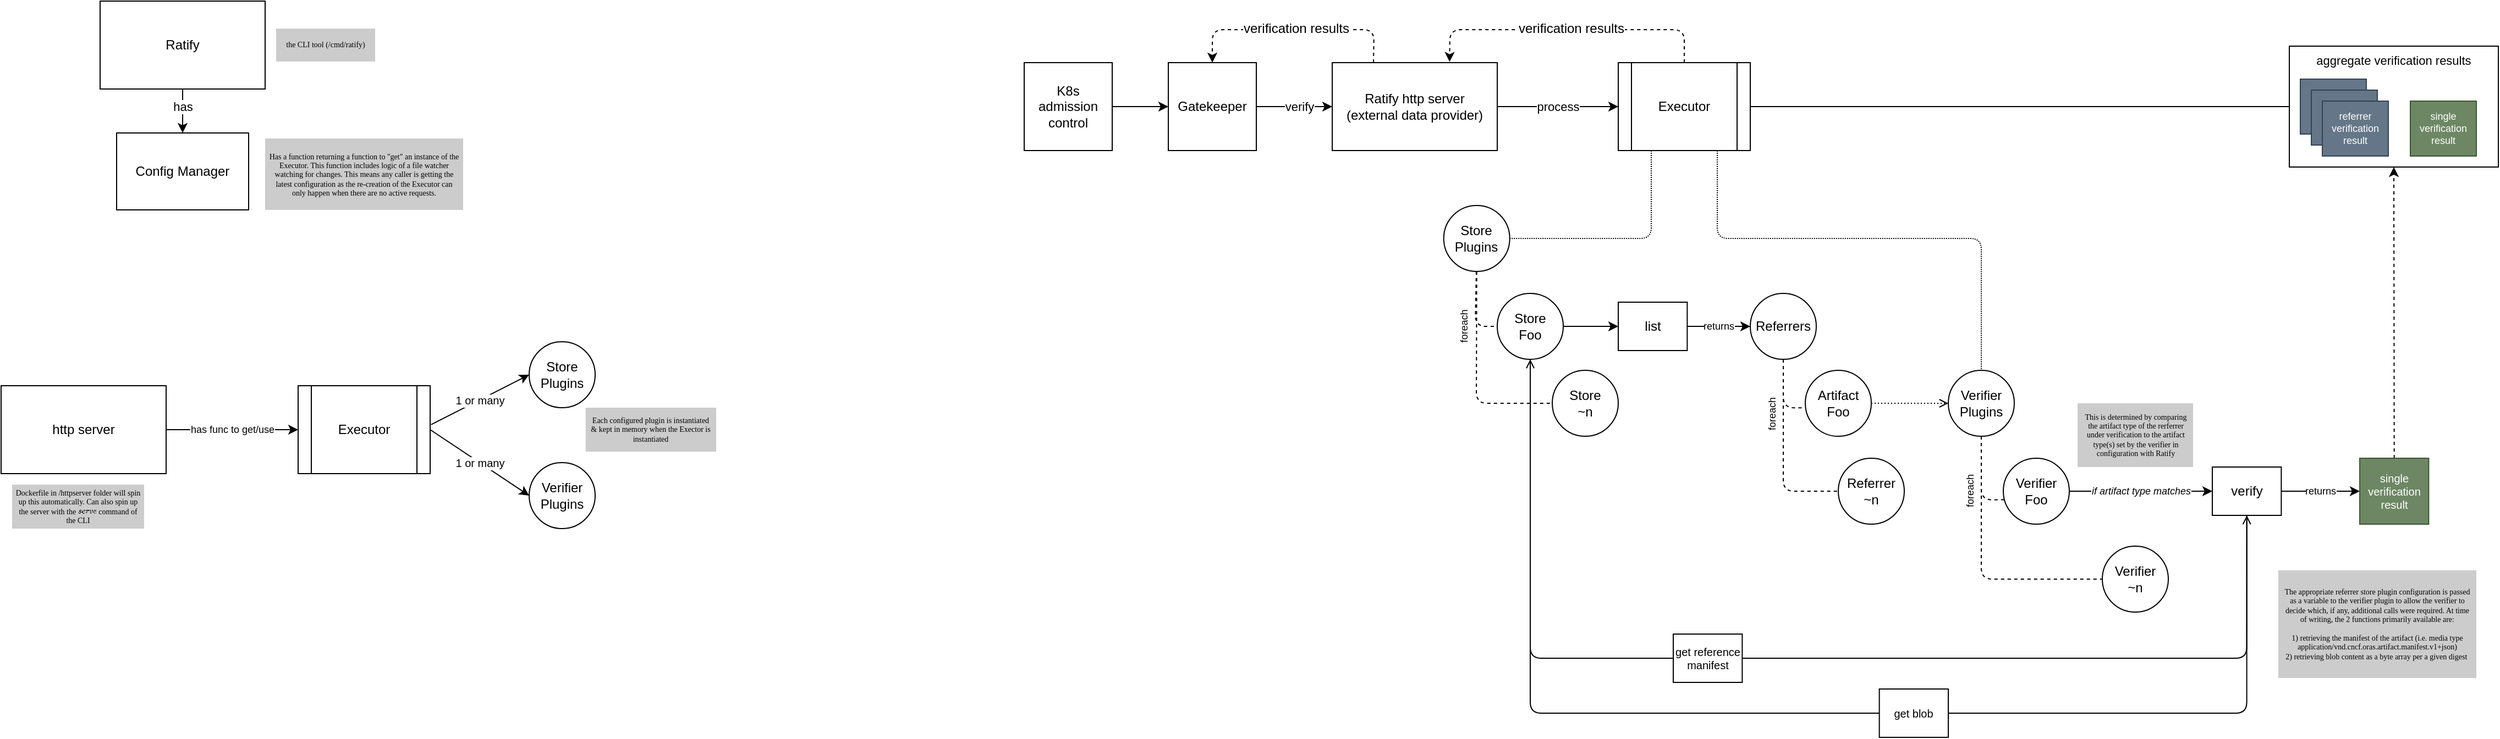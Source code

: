 <mxfile>
    <diagram name="Current Flow" id="1Wpi6qR0D6YPLcfT4EhB">
        <mxGraphModel dx="3149" dy="2330" grid="1" gridSize="10" guides="1" tooltips="1" connect="1" arrows="1" fold="1" page="1" pageScale="1" pageWidth="850" pageHeight="1100" math="0" shadow="0">
            <root>
                <mxCell id="5IHiWdL4DNSUY4kY-Aio-0"/>
                <mxCell id="5IHiWdL4DNSUY4kY-Aio-1" parent="5IHiWdL4DNSUY4kY-Aio-0"/>
                <mxCell id="5IHiWdL4DNSUY4kY-Aio-2" style="edgeStyle=none;html=1;entryX=0;entryY=0.5;entryDx=0;entryDy=0;" parent="5IHiWdL4DNSUY4kY-Aio-1" source="5IHiWdL4DNSUY4kY-Aio-3" target="5IHiWdL4DNSUY4kY-Aio-6" edge="1">
                    <mxGeometry relative="1" as="geometry"/>
                </mxCell>
                <mxCell id="5IHiWdL4DNSUY4kY-Aio-3" value="K8s&lt;br&gt;admission&lt;br&gt;control" style="whiteSpace=wrap;html=1;aspect=fixed;" parent="5IHiWdL4DNSUY4kY-Aio-1" vertex="1">
                    <mxGeometry x="110" y="-1024" width="80" height="80" as="geometry"/>
                </mxCell>
                <mxCell id="5IHiWdL4DNSUY4kY-Aio-4" value="" style="edgeStyle=none;html=1;" parent="5IHiWdL4DNSUY4kY-Aio-1" source="5IHiWdL4DNSUY4kY-Aio-6" target="5IHiWdL4DNSUY4kY-Aio-10" edge="1">
                    <mxGeometry relative="1" as="geometry"/>
                </mxCell>
                <mxCell id="5IHiWdL4DNSUY4kY-Aio-5" value="verify" style="edgeLabel;html=1;align=center;verticalAlign=middle;resizable=0;points=[];" parent="5IHiWdL4DNSUY4kY-Aio-4" vertex="1" connectable="0">
                    <mxGeometry x="-0.171" relative="1" as="geometry">
                        <mxPoint x="10" as="offset"/>
                    </mxGeometry>
                </mxCell>
                <mxCell id="5IHiWdL4DNSUY4kY-Aio-6" value="Gatekeeper" style="whiteSpace=wrap;html=1;aspect=fixed;" parent="5IHiWdL4DNSUY4kY-Aio-1" vertex="1">
                    <mxGeometry x="241" y="-1024" width="80" height="80" as="geometry"/>
                </mxCell>
                <mxCell id="5IHiWdL4DNSUY4kY-Aio-7" value="process" style="edgeStyle=none;html=1;entryX=0;entryY=0.5;entryDx=0;entryDy=0;" parent="5IHiWdL4DNSUY4kY-Aio-1" source="5IHiWdL4DNSUY4kY-Aio-10" target="5IHiWdL4DNSUY4kY-Aio-41" edge="1">
                    <mxGeometry relative="1" as="geometry">
                        <mxPoint x="660" y="-684" as="targetPoint"/>
                    </mxGeometry>
                </mxCell>
                <mxCell id="5IHiWdL4DNSUY4kY-Aio-10" value="&lt;span&gt;Ratify http server&lt;/span&gt;&lt;br&gt;&lt;span&gt;(external data provider)&lt;/span&gt;" style="rounded=0;whiteSpace=wrap;html=1;" parent="5IHiWdL4DNSUY4kY-Aio-1" vertex="1">
                    <mxGeometry x="390" y="-1024" width="150" height="80" as="geometry"/>
                </mxCell>
                <mxCell id="5IHiWdL4DNSUY4kY-Aio-94" style="edgeStyle=none;rounded=1;html=1;fontSize=9;endArrow=classic;endFill=1;" parent="5IHiWdL4DNSUY4kY-Aio-1" source="5IHiWdL4DNSUY4kY-Aio-17" target="5IHiWdL4DNSUY4kY-Aio-93" edge="1">
                    <mxGeometry relative="1" as="geometry"/>
                </mxCell>
                <mxCell id="5IHiWdL4DNSUY4kY-Aio-17" value="Store&lt;br&gt;Foo" style="ellipse;whiteSpace=wrap;html=1;aspect=fixed;" parent="5IHiWdL4DNSUY4kY-Aio-1" vertex="1">
                    <mxGeometry x="540" y="-814" width="60" height="60" as="geometry"/>
                </mxCell>
                <mxCell id="5IHiWdL4DNSUY4kY-Aio-18" value="Store&lt;br&gt;~n" style="ellipse;whiteSpace=wrap;html=1;aspect=fixed;" parent="5IHiWdL4DNSUY4kY-Aio-1" vertex="1">
                    <mxGeometry x="590.0" y="-744" width="60" height="60" as="geometry"/>
                </mxCell>
                <mxCell id="5IHiWdL4DNSUY4kY-Aio-81" style="edgeStyle=none;rounded=1;html=1;exitX=0.5;exitY=1;exitDx=0;exitDy=0;entryX=-0.014;entryY=0.569;entryDx=0;entryDy=0;entryPerimeter=0;dashed=1;fontSize=9;endArrow=none;endFill=0;" parent="5IHiWdL4DNSUY4kY-Aio-1" source="5IHiWdL4DNSUY4kY-Aio-22" target="5IHiWdL4DNSUY4kY-Aio-24" edge="1">
                    <mxGeometry relative="1" as="geometry">
                        <Array as="points">
                            <mxPoint x="800" y="-710"/>
                        </Array>
                    </mxGeometry>
                </mxCell>
                <mxCell id="5IHiWdL4DNSUY4kY-Aio-82" value="foreach" style="edgeStyle=none;rounded=1;html=1;entryX=0;entryY=0.5;entryDx=0;entryDy=0;dashed=1;fontSize=9;endArrow=none;endFill=0;horizontal=0;" parent="5IHiWdL4DNSUY4kY-Aio-1" source="5IHiWdL4DNSUY4kY-Aio-22" target="5IHiWdL4DNSUY4kY-Aio-25" edge="1">
                    <mxGeometry x="-0.412" y="-10" relative="1" as="geometry">
                        <Array as="points">
                            <mxPoint x="800" y="-634"/>
                        </Array>
                        <mxPoint as="offset"/>
                    </mxGeometry>
                </mxCell>
                <mxCell id="5IHiWdL4DNSUY4kY-Aio-22" value="Referrers" style="ellipse;whiteSpace=wrap;html=1;aspect=fixed;" parent="5IHiWdL4DNSUY4kY-Aio-1" vertex="1">
                    <mxGeometry x="770" y="-814" width="60" height="60" as="geometry"/>
                </mxCell>
                <mxCell id="5IHiWdL4DNSUY4kY-Aio-84" style="edgeStyle=none;rounded=1;html=1;entryX=0;entryY=0.5;entryDx=0;entryDy=0;dashed=1;fontSize=9;endArrow=open;endFill=0;dashPattern=1 2;" parent="5IHiWdL4DNSUY4kY-Aio-1" source="5IHiWdL4DNSUY4kY-Aio-24" target="5IHiWdL4DNSUY4kY-Aio-72" edge="1">
                    <mxGeometry relative="1" as="geometry"/>
                </mxCell>
                <mxCell id="5IHiWdL4DNSUY4kY-Aio-24" value="Artifact&lt;br&gt;Foo" style="ellipse;whiteSpace=wrap;html=1;aspect=fixed;" parent="5IHiWdL4DNSUY4kY-Aio-1" vertex="1">
                    <mxGeometry x="820" y="-744" width="60" height="60" as="geometry"/>
                </mxCell>
                <mxCell id="5IHiWdL4DNSUY4kY-Aio-25" value="Referrer&lt;br&gt;~n" style="ellipse;whiteSpace=wrap;html=1;aspect=fixed;" parent="5IHiWdL4DNSUY4kY-Aio-1" vertex="1">
                    <mxGeometry x="850" y="-664" width="60" height="60" as="geometry"/>
                </mxCell>
                <mxCell id="5IHiWdL4DNSUY4kY-Aio-31" value="Verifier&lt;br&gt;Foo" style="ellipse;whiteSpace=wrap;html=1;aspect=fixed;" parent="5IHiWdL4DNSUY4kY-Aio-1" vertex="1">
                    <mxGeometry x="1000" y="-664" width="60" height="60" as="geometry"/>
                </mxCell>
                <mxCell id="5IHiWdL4DNSUY4kY-Aio-32" value="Verifier&lt;br&gt;~n" style="ellipse;whiteSpace=wrap;html=1;aspect=fixed;" parent="5IHiWdL4DNSUY4kY-Aio-1" vertex="1">
                    <mxGeometry x="1090" y="-584" width="60" height="60" as="geometry"/>
                </mxCell>
                <mxCell id="5IHiWdL4DNSUY4kY-Aio-34" value="returns" style="edgeStyle=none;html=1;entryX=0;entryY=0.5;entryDx=0;entryDy=0;exitX=1;exitY=0.5;exitDx=0;exitDy=0;fontSize=9;" parent="5IHiWdL4DNSUY4kY-Aio-1" source="5IHiWdL4DNSUY4kY-Aio-90" target="5IHiWdL4DNSUY4kY-Aio-43" edge="1">
                    <mxGeometry relative="1" as="geometry">
                        <mxPoint x="825" y="12" as="targetPoint"/>
                    </mxGeometry>
                </mxCell>
                <mxCell id="5IHiWdL4DNSUY4kY-Aio-91" value="if artifact type matches" style="edgeStyle=none;rounded=1;html=1;entryX=0;entryY=0.5;entryDx=0;entryDy=0;fontSize=9;endArrow=classic;endFill=1;fontStyle=2;exitX=1;exitY=0.5;exitDx=0;exitDy=0;" parent="5IHiWdL4DNSUY4kY-Aio-1" source="5IHiWdL4DNSUY4kY-Aio-31" target="5IHiWdL4DNSUY4kY-Aio-90" edge="1">
                    <mxGeometry relative="1" as="geometry">
                        <mxPoint x="1172.69" y="-634" as="sourcePoint"/>
                    </mxGeometry>
                </mxCell>
                <mxCell id="5IHiWdL4DNSUY4kY-Aio-39" style="edgeStyle=none;html=1;entryX=0.711;entryY=-0.009;entryDx=0;entryDy=0;entryPerimeter=0;fontSize=9;exitX=0.5;exitY=0;exitDx=0;exitDy=0;dashed=1;" parent="5IHiWdL4DNSUY4kY-Aio-1" source="5IHiWdL4DNSUY4kY-Aio-41" target="5IHiWdL4DNSUY4kY-Aio-10" edge="1">
                    <mxGeometry relative="1" as="geometry">
                        <Array as="points">
                            <mxPoint x="710" y="-1054"/>
                            <mxPoint x="497" y="-1054"/>
                        </Array>
                    </mxGeometry>
                </mxCell>
                <mxCell id="5IHiWdL4DNSUY4kY-Aio-40" value="verification results" style="edgeLabel;html=1;align=center;verticalAlign=middle;resizable=0;points=[];fontSize=12;" parent="5IHiWdL4DNSUY4kY-Aio-39" vertex="1" connectable="0">
                    <mxGeometry x="-0.018" y="-1" relative="1" as="geometry">
                        <mxPoint as="offset"/>
                    </mxGeometry>
                </mxCell>
                <mxCell id="5IHiWdL4DNSUY4kY-Aio-71" style="edgeStyle=none;rounded=1;html=1;exitX=0.25;exitY=1;exitDx=0;exitDy=0;entryX=1;entryY=0.5;entryDx=0;entryDy=0;fontSize=9;endArrow=none;endFill=0;dashed=1;dashPattern=1 1;" parent="5IHiWdL4DNSUY4kY-Aio-1" source="5IHiWdL4DNSUY4kY-Aio-41" target="5IHiWdL4DNSUY4kY-Aio-70" edge="1">
                    <mxGeometry relative="1" as="geometry">
                        <Array as="points">
                            <mxPoint x="680" y="-864"/>
                        </Array>
                    </mxGeometry>
                </mxCell>
                <mxCell id="5IHiWdL4DNSUY4kY-Aio-103" style="edgeStyle=none;rounded=1;html=1;exitX=1;exitY=0.5;exitDx=0;exitDy=0;entryX=0;entryY=0.5;entryDx=0;entryDy=0;fontSize=11;endArrow=none;endFill=0;startArrow=none;startFill=0;" parent="5IHiWdL4DNSUY4kY-Aio-1" source="5IHiWdL4DNSUY4kY-Aio-41" target="5IHiWdL4DNSUY4kY-Aio-101" edge="1">
                    <mxGeometry relative="1" as="geometry"/>
                </mxCell>
                <mxCell id="5IHiWdL4DNSUY4kY-Aio-41" value="Executor" style="shape=process;whiteSpace=wrap;html=1;backgroundOutline=1;" parent="5IHiWdL4DNSUY4kY-Aio-1" vertex="1">
                    <mxGeometry x="650" y="-1024" width="120" height="80" as="geometry"/>
                </mxCell>
                <mxCell id="5IHiWdL4DNSUY4kY-Aio-105" style="edgeStyle=none;rounded=1;html=1;exitX=0.5;exitY=0;exitDx=0;exitDy=0;entryX=0.5;entryY=1;entryDx=0;entryDy=0;fontSize=11;endArrow=classic;endFill=1;dashed=1;" parent="5IHiWdL4DNSUY4kY-Aio-1" source="5IHiWdL4DNSUY4kY-Aio-43" target="5IHiWdL4DNSUY4kY-Aio-101" edge="1">
                    <mxGeometry relative="1" as="geometry"/>
                </mxCell>
                <mxCell id="5IHiWdL4DNSUY4kY-Aio-43" value="single&lt;br style=&quot;font-size: 10px;&quot;&gt;verification&lt;br style=&quot;font-size: 10px;&quot;&gt;result" style="whiteSpace=wrap;html=1;fillColor=#6d8764;fontColor=#ffffff;strokeColor=#3A5431;fontSize=10;" parent="5IHiWdL4DNSUY4kY-Aio-1" vertex="1">
                    <mxGeometry x="1324" y="-664" width="62.69" height="60" as="geometry"/>
                </mxCell>
                <mxCell id="5IHiWdL4DNSUY4kY-Aio-49" style="edgeStyle=none;html=1;entryX=0.5;entryY=0;entryDx=0;entryDy=0;fontSize=9;exitX=0.25;exitY=0;exitDx=0;exitDy=0;dashed=1;" parent="5IHiWdL4DNSUY4kY-Aio-1" source="5IHiWdL4DNSUY4kY-Aio-10" target="5IHiWdL4DNSUY4kY-Aio-6" edge="1">
                    <mxGeometry relative="1" as="geometry">
                        <mxPoint x="531.5" y="-724.0" as="sourcePoint"/>
                        <mxPoint x="290.65" y="-727.28" as="targetPoint"/>
                        <Array as="points">
                            <mxPoint x="428" y="-1054"/>
                            <mxPoint x="281" y="-1054"/>
                        </Array>
                    </mxGeometry>
                </mxCell>
                <mxCell id="5IHiWdL4DNSUY4kY-Aio-50" value="verification results" style="edgeLabel;html=1;align=center;verticalAlign=middle;resizable=0;points=[];fontSize=12;" parent="5IHiWdL4DNSUY4kY-Aio-49" vertex="1" connectable="0">
                    <mxGeometry x="-0.018" y="-1" relative="1" as="geometry">
                        <mxPoint as="offset"/>
                    </mxGeometry>
                </mxCell>
                <mxCell id="5IHiWdL4DNSUY4kY-Aio-53" value="1 or many" style="edgeStyle=none;html=1;entryX=0;entryY=0.5;entryDx=0;entryDy=0;fontSize=10;exitX=1.007;exitY=0.443;exitDx=0;exitDy=0;exitPerimeter=0;" parent="5IHiWdL4DNSUY4kY-Aio-1" source="5IHiWdL4DNSUY4kY-Aio-60" target="5IHiWdL4DNSUY4kY-Aio-56" edge="1">
                    <mxGeometry relative="1" as="geometry"/>
                </mxCell>
                <mxCell id="5IHiWdL4DNSUY4kY-Aio-54" value="1 or many" style="edgeStyle=none;html=1;entryX=0;entryY=0.5;entryDx=0;entryDy=0;fontSize=10;exitX=1;exitY=0.5;exitDx=0;exitDy=0;" parent="5IHiWdL4DNSUY4kY-Aio-1" source="5IHiWdL4DNSUY4kY-Aio-60" target="5IHiWdL4DNSUY4kY-Aio-57" edge="1">
                    <mxGeometry relative="1" as="geometry"/>
                </mxCell>
                <mxCell id="5IHiWdL4DNSUY4kY-Aio-56" value="Store&lt;br&gt;Plugins" style="ellipse;whiteSpace=wrap;html=1;aspect=fixed;" parent="5IHiWdL4DNSUY4kY-Aio-1" vertex="1">
                    <mxGeometry x="-340" y="-770" width="60" height="60" as="geometry"/>
                </mxCell>
                <mxCell id="5IHiWdL4DNSUY4kY-Aio-57" value="Verifier&lt;br&gt;Plugins" style="ellipse;whiteSpace=wrap;html=1;aspect=fixed;" parent="5IHiWdL4DNSUY4kY-Aio-1" vertex="1">
                    <mxGeometry x="-340" y="-660" width="60" height="60" as="geometry"/>
                </mxCell>
                <mxCell id="5IHiWdL4DNSUY4kY-Aio-60" value="Executor" style="shape=process;whiteSpace=wrap;html=1;backgroundOutline=1;" parent="5IHiWdL4DNSUY4kY-Aio-1" vertex="1">
                    <mxGeometry x="-550" y="-730" width="120" height="80" as="geometry"/>
                </mxCell>
                <mxCell id="5IHiWdL4DNSUY4kY-Aio-62" value="has" style="edgeStyle=none;html=1;entryX=0.5;entryY=0;entryDx=0;entryDy=0;endArrow=classic;endFill=1;rounded=0;" parent="5IHiWdL4DNSUY4kY-Aio-1" source="5IHiWdL4DNSUY4kY-Aio-61" target="5IHiWdL4DNSUY4kY-Aio-65" edge="1">
                    <mxGeometry x="-0.2" relative="1" as="geometry">
                        <Array as="points"/>
                        <mxPoint as="offset"/>
                    </mxGeometry>
                </mxCell>
                <mxCell id="5IHiWdL4DNSUY4kY-Aio-61" value="Ratify" style="rounded=0;whiteSpace=wrap;html=1;" parent="5IHiWdL4DNSUY4kY-Aio-1" vertex="1">
                    <mxGeometry x="-730" y="-1080" width="150" height="80" as="geometry"/>
                </mxCell>
                <mxCell id="5IHiWdL4DNSUY4kY-Aio-63" value="Each configured plugin is instantiated &amp;amp; kept in memory when the Exector is instantiated" style="text;html=1;strokeColor=none;fillColor=#CCCCCC;align=center;verticalAlign=middle;whiteSpace=wrap;rounded=0;fontSize=7;fontStyle=0;fontFamily=Times New Roman;fontColor=#000000;spacing=4;" parent="5IHiWdL4DNSUY4kY-Aio-1" vertex="1">
                    <mxGeometry x="-288.65" y="-710" width="118.65" height="40" as="geometry"/>
                </mxCell>
                <mxCell id="5IHiWdL4DNSUY4kY-Aio-65" value="Config Manager" style="rounded=0;whiteSpace=wrap;html=1;" parent="5IHiWdL4DNSUY4kY-Aio-1" vertex="1">
                    <mxGeometry x="-715" y="-960" width="120" height="70" as="geometry"/>
                </mxCell>
                <mxCell id="5IHiWdL4DNSUY4kY-Aio-66" value="the CLI tool (/cmd/ratify)" style="text;html=1;strokeColor=none;fillColor=#CCCCCC;align=center;verticalAlign=middle;whiteSpace=wrap;rounded=0;fontSize=7;fontStyle=0;fontFamily=Times New Roman;fontColor=#000000;spacing=4;" parent="5IHiWdL4DNSUY4kY-Aio-1" vertex="1">
                    <mxGeometry x="-570" y="-1055" width="90" height="30" as="geometry"/>
                </mxCell>
                <mxCell id="5IHiWdL4DNSUY4kY-Aio-68" value="has func to get/use" style="edgeStyle=none;rounded=0;html=1;fontSize=9;endArrow=classic;endFill=1;" parent="5IHiWdL4DNSUY4kY-Aio-1" source="5IHiWdL4DNSUY4kY-Aio-67" target="5IHiWdL4DNSUY4kY-Aio-60" edge="1">
                    <mxGeometry relative="1" as="geometry">
                        <mxPoint as="offset"/>
                    </mxGeometry>
                </mxCell>
                <mxCell id="5IHiWdL4DNSUY4kY-Aio-67" value="http server" style="rounded=0;whiteSpace=wrap;html=1;" parent="5IHiWdL4DNSUY4kY-Aio-1" vertex="1">
                    <mxGeometry x="-820" y="-730" width="150" height="80" as="geometry"/>
                </mxCell>
                <mxCell id="5IHiWdL4DNSUY4kY-Aio-85" style="edgeStyle=none;rounded=1;html=1;exitX=0.5;exitY=1;exitDx=0;exitDy=0;entryX=0.032;entryY=0.628;entryDx=0;entryDy=0;entryPerimeter=0;dashed=1;fontSize=9;endArrow=none;endFill=0;" parent="5IHiWdL4DNSUY4kY-Aio-1" source="5IHiWdL4DNSUY4kY-Aio-72" target="5IHiWdL4DNSUY4kY-Aio-31" edge="1">
                    <mxGeometry relative="1" as="geometry">
                        <Array as="points">
                            <mxPoint x="980" y="-626"/>
                        </Array>
                    </mxGeometry>
                </mxCell>
                <mxCell id="5IHiWdL4DNSUY4kY-Aio-72" value="Verifier&lt;br&gt;Plugins" style="ellipse;whiteSpace=wrap;html=1;aspect=fixed;" parent="5IHiWdL4DNSUY4kY-Aio-1" vertex="1">
                    <mxGeometry x="950" y="-744" width="60" height="60" as="geometry"/>
                </mxCell>
                <mxCell id="5IHiWdL4DNSUY4kY-Aio-79" style="edgeStyle=none;rounded=1;html=1;entryX=0;entryY=0.5;entryDx=0;entryDy=0;dashed=1;fontSize=9;endArrow=none;endFill=0;" parent="5IHiWdL4DNSUY4kY-Aio-1" source="5IHiWdL4DNSUY4kY-Aio-70" target="5IHiWdL4DNSUY4kY-Aio-17" edge="1">
                    <mxGeometry relative="1" as="geometry">
                        <Array as="points">
                            <mxPoint x="520" y="-784"/>
                        </Array>
                    </mxGeometry>
                </mxCell>
                <mxCell id="5IHiWdL4DNSUY4kY-Aio-83" value="foreach" style="edgeStyle=none;rounded=1;html=1;entryX=0;entryY=0.5;entryDx=0;entryDy=0;dashed=1;fontSize=9;endArrow=none;endFill=0;horizontal=0;" parent="5IHiWdL4DNSUY4kY-Aio-1" source="5IHiWdL4DNSUY4kY-Aio-70" target="5IHiWdL4DNSUY4kY-Aio-18" edge="1">
                    <mxGeometry x="-0.471" y="-11" relative="1" as="geometry">
                        <Array as="points">
                            <mxPoint x="521" y="-714"/>
                        </Array>
                        <mxPoint as="offset"/>
                    </mxGeometry>
                </mxCell>
                <mxCell id="5IHiWdL4DNSUY4kY-Aio-70" value="Store&lt;br&gt;Plugins" style="ellipse;whiteSpace=wrap;html=1;aspect=fixed;" parent="5IHiWdL4DNSUY4kY-Aio-1" vertex="1">
                    <mxGeometry x="491.35" y="-894" width="60" height="60" as="geometry"/>
                </mxCell>
                <mxCell id="5IHiWdL4DNSUY4kY-Aio-74" value="" style="edgeStyle=none;rounded=1;html=1;exitX=0.75;exitY=1;exitDx=0;exitDy=0;fontSize=9;endArrow=none;endFill=0;dashed=1;dashPattern=1 1;entryX=0.5;entryY=0;entryDx=0;entryDy=0;" parent="5IHiWdL4DNSUY4kY-Aio-1" source="5IHiWdL4DNSUY4kY-Aio-41" target="5IHiWdL4DNSUY4kY-Aio-72" edge="1">
                    <mxGeometry relative="1" as="geometry">
                        <mxPoint x="740" y="-944" as="sourcePoint"/>
                        <mxPoint x="840" y="-904" as="targetPoint"/>
                        <Array as="points">
                            <mxPoint x="740" y="-864"/>
                            <mxPoint x="980" y="-864"/>
                        </Array>
                    </mxGeometry>
                </mxCell>
                <mxCell id="5IHiWdL4DNSUY4kY-Aio-86" value="foreach" style="edgeStyle=none;rounded=1;html=1;exitX=0.5;exitY=1;exitDx=0;exitDy=0;entryX=0;entryY=0.5;entryDx=0;entryDy=0;dashed=1;fontSize=9;endArrow=none;endFill=0;horizontal=0;" parent="5IHiWdL4DNSUY4kY-Aio-1" source="5IHiWdL4DNSUY4kY-Aio-72" target="5IHiWdL4DNSUY4kY-Aio-32" edge="1">
                    <mxGeometry x="-0.583" y="-10" relative="1" as="geometry">
                        <mxPoint x="990" y="-674" as="sourcePoint"/>
                        <mxPoint x="1011.92" y="-616.32" as="targetPoint"/>
                        <Array as="points">
                            <mxPoint x="980" y="-554"/>
                        </Array>
                        <mxPoint as="offset"/>
                    </mxGeometry>
                </mxCell>
                <mxCell id="8uuqk-MPye4CpwaeFHDr-1" style="edgeStyle=orthogonalEdgeStyle;html=1;exitX=0;exitY=0.5;exitDx=0;exitDy=0;entryX=0.5;entryY=1;entryDx=0;entryDy=0;startArrow=none;endArrow=open;endFill=0;" parent="5IHiWdL4DNSUY4kY-Aio-1" source="8uuqk-MPye4CpwaeFHDr-2" target="5IHiWdL4DNSUY4kY-Aio-17" edge="1">
                    <mxGeometry relative="1" as="geometry">
                        <mxPoint x="580" y="-744" as="targetPoint"/>
                    </mxGeometry>
                </mxCell>
                <mxCell id="8uuqk-MPye4CpwaeFHDr-8" style="edgeStyle=orthogonalEdgeStyle;html=1;exitX=0.5;exitY=1;exitDx=0;exitDy=0;fontSize=10;startArrow=none;startFill=0;endArrow=none;endFill=0;" parent="5IHiWdL4DNSUY4kY-Aio-1" source="5IHiWdL4DNSUY4kY-Aio-90" target="8uuqk-MPye4CpwaeFHDr-4" edge="1">
                    <mxGeometry relative="1" as="geometry">
                        <Array as="points">
                            <mxPoint x="1221" y="-432"/>
                        </Array>
                    </mxGeometry>
                </mxCell>
                <mxCell id="5IHiWdL4DNSUY4kY-Aio-90" value="verify" style="whiteSpace=wrap;html=1;" parent="5IHiWdL4DNSUY4kY-Aio-1" vertex="1">
                    <mxGeometry x="1190" y="-656" width="62.69" height="44" as="geometry"/>
                </mxCell>
                <mxCell id="5IHiWdL4DNSUY4kY-Aio-95" value="returns" style="edgeStyle=none;rounded=1;html=1;entryX=0;entryY=0.5;entryDx=0;entryDy=0;fontSize=9;endArrow=classic;endFill=1;" parent="5IHiWdL4DNSUY4kY-Aio-1" source="5IHiWdL4DNSUY4kY-Aio-93" target="5IHiWdL4DNSUY4kY-Aio-22" edge="1">
                    <mxGeometry relative="1" as="geometry"/>
                </mxCell>
                <mxCell id="5IHiWdL4DNSUY4kY-Aio-93" value="list" style="whiteSpace=wrap;html=1;" parent="5IHiWdL4DNSUY4kY-Aio-1" vertex="1">
                    <mxGeometry x="650" y="-806" width="62.69" height="44" as="geometry"/>
                </mxCell>
                <mxCell id="5IHiWdL4DNSUY4kY-Aio-102" value="" style="group" parent="5IHiWdL4DNSUY4kY-Aio-1" vertex="1" connectable="0">
                    <mxGeometry x="1260" y="-1039" width="190" height="110" as="geometry"/>
                </mxCell>
                <mxCell id="5IHiWdL4DNSUY4kY-Aio-97" value="" style="whiteSpace=wrap;html=1;fillColor=#647687;fontColor=#ffffff;strokeColor=#314354;fontSize=9;" parent="5IHiWdL4DNSUY4kY-Aio-102" vertex="1">
                    <mxGeometry x="10" y="30" width="60" height="50" as="geometry"/>
                </mxCell>
                <mxCell id="5IHiWdL4DNSUY4kY-Aio-98" value="" style="whiteSpace=wrap;html=1;fillColor=#647687;fontColor=#ffffff;strokeColor=#314354;fontSize=9;" parent="5IHiWdL4DNSUY4kY-Aio-102" vertex="1">
                    <mxGeometry x="20" y="40" width="60" height="50" as="geometry"/>
                </mxCell>
                <mxCell id="5IHiWdL4DNSUY4kY-Aio-96" value="referrer verification&lt;br style=&quot;font-size: 9px&quot;&gt;result" style="whiteSpace=wrap;html=1;fillColor=#647687;fontColor=#ffffff;strokeColor=#314354;fontSize=9;" parent="5IHiWdL4DNSUY4kY-Aio-102" vertex="1">
                    <mxGeometry x="30" y="50" width="60" height="50" as="geometry"/>
                </mxCell>
                <mxCell id="5IHiWdL4DNSUY4kY-Aio-47" value="single&lt;br style=&quot;font-size: 9px;&quot;&gt;verification&lt;br style=&quot;font-size: 9px;&quot;&gt;result" style="whiteSpace=wrap;html=1;fillColor=#6d8764;fontColor=#ffffff;strokeColor=#3A5431;fontSize=9;" parent="5IHiWdL4DNSUY4kY-Aio-102" vertex="1">
                    <mxGeometry x="110" y="50" width="60" height="50" as="geometry"/>
                </mxCell>
                <mxCell id="5IHiWdL4DNSUY4kY-Aio-101" value="aggregate verification results" style="rounded=0;whiteSpace=wrap;html=1;fontSize=11;fillColor=none;verticalAlign=top;" parent="5IHiWdL4DNSUY4kY-Aio-102" vertex="1">
                    <mxGeometry width="190" height="110" as="geometry"/>
                </mxCell>
                <mxCell id="8uuqk-MPye4CpwaeFHDr-2" value="get reference manifest" style="whiteSpace=wrap;html=1;fontSize=10;" parent="5IHiWdL4DNSUY4kY-Aio-1" vertex="1">
                    <mxGeometry x="700" y="-504" width="62.69" height="44" as="geometry"/>
                </mxCell>
                <mxCell id="8uuqk-MPye4CpwaeFHDr-3" value="" style="edgeStyle=orthogonalEdgeStyle;html=1;exitX=0.5;exitY=1;exitDx=0;exitDy=0;entryX=1;entryY=0.5;entryDx=0;entryDy=0;endArrow=none;startArrow=open;startFill=0;" parent="5IHiWdL4DNSUY4kY-Aio-1" source="5IHiWdL4DNSUY4kY-Aio-90" target="8uuqk-MPye4CpwaeFHDr-2" edge="1">
                    <mxGeometry relative="1" as="geometry">
                        <mxPoint x="1237.018" y="-612" as="sourcePoint"/>
                        <mxPoint x="570" y="-754" as="targetPoint"/>
                    </mxGeometry>
                </mxCell>
                <mxCell id="8uuqk-MPye4CpwaeFHDr-6" style="edgeStyle=orthogonalEdgeStyle;html=1;entryX=0.5;entryY=1;entryDx=0;entryDy=0;fontSize=10;endArrow=none;endFill=0;" parent="5IHiWdL4DNSUY4kY-Aio-1" source="8uuqk-MPye4CpwaeFHDr-4" target="5IHiWdL4DNSUY4kY-Aio-17" edge="1">
                    <mxGeometry relative="1" as="geometry"/>
                </mxCell>
                <mxCell id="8uuqk-MPye4CpwaeFHDr-4" value="get blob" style="whiteSpace=wrap;html=1;fontSize=10;" parent="5IHiWdL4DNSUY4kY-Aio-1" vertex="1">
                    <mxGeometry x="887.31" y="-454" width="62.69" height="44" as="geometry"/>
                </mxCell>
                <mxCell id="8uuqk-MPye4CpwaeFHDr-9" value="This is determined by comparing the artifact type of the rerferrer under verification to the artifact type(s) set by the verifier in configuration with Ratify" style="text;html=1;strokeColor=none;fillColor=#CCCCCC;align=center;verticalAlign=middle;whiteSpace=wrap;rounded=0;fontSize=7;spacing=4;fontFamily=Times New Roman;fontColor=#000000;" parent="5IHiWdL4DNSUY4kY-Aio-1" vertex="1">
                    <mxGeometry x="1067.5" y="-714" width="105" height="58" as="geometry"/>
                </mxCell>
                <mxCell id="8uuqk-MPye4CpwaeFHDr-11" value="The appropriate referrer store plugin configuration is passed as a variable to the verifier plugin to allow the verifier to decide which, if any, additional calls were required. At time of writing, the 2 functions primarily available are: &lt;br style=&quot;font-size: 7px;&quot;&gt;&lt;br style=&quot;font-size: 7px;&quot;&gt;1) retrieving the manifest of the artifact (i.e. media type application/vnd.cncf.oras.artifact.manifest.v1+json)&lt;br style=&quot;font-size: 7px;&quot;&gt;2) retrieving blob content as a byte array per a given digest&amp;nbsp;" style="text;html=1;strokeColor=none;fillColor=#CCCCCC;align=center;verticalAlign=middle;whiteSpace=wrap;rounded=0;fontSize=7;spacing=4;fontFamily=Times New Roman;fontColor=#000000;" parent="5IHiWdL4DNSUY4kY-Aio-1" vertex="1">
                    <mxGeometry x="1250" y="-562" width="180" height="98" as="geometry"/>
                </mxCell>
                <mxCell id="8uuqk-MPye4CpwaeFHDr-12" value="Has a function returning a function to &quot;get&quot; an instance of the Executor. This function includes logic of a file watcher watching for changes. This means any caller is getting the latest configuration as the re-creation of the Executor can only happen when there are no active requests." style="text;html=1;strokeColor=none;fillColor=#CCCCCC;align=center;verticalAlign=middle;whiteSpace=wrap;rounded=0;fontSize=7;fontStyle=0;fontFamily=Times New Roman;fontColor=#000000;spacing=4;" parent="5IHiWdL4DNSUY4kY-Aio-1" vertex="1">
                    <mxGeometry x="-580" y="-955" width="180" height="65" as="geometry"/>
                </mxCell>
                <mxCell id="8uuqk-MPye4CpwaeFHDr-13" value="Dockerfile in /httpserver folder will spin up this automatically. Can also spin up the server with the `serve` command of the CLI" style="text;html=1;strokeColor=none;fillColor=#CCCCCC;align=center;verticalAlign=middle;whiteSpace=wrap;rounded=0;fontSize=7;fontStyle=0;fontFamily=Times New Roman;fontColor=#000000;spacing=4;" parent="5IHiWdL4DNSUY4kY-Aio-1" vertex="1">
                    <mxGeometry x="-810" y="-640" width="120" height="40" as="geometry"/>
                </mxCell>
            </root>
        </mxGraphModel>
    </diagram>
</mxfile>